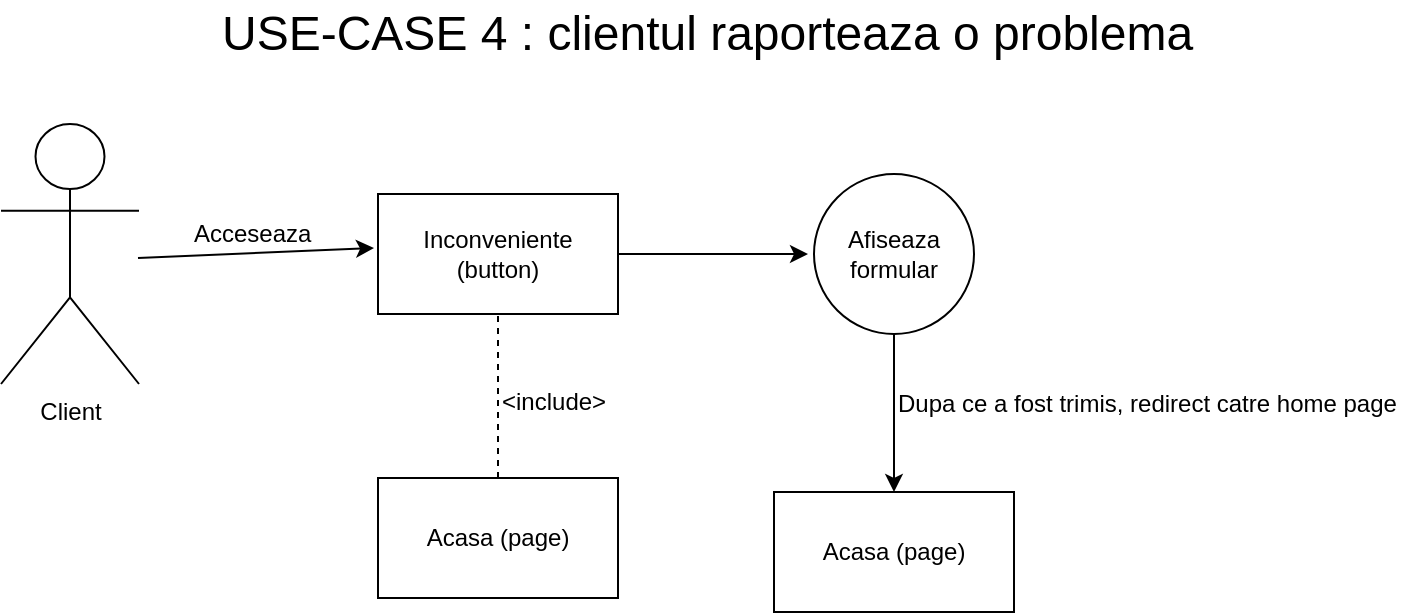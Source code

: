 <mxfile version="10.6.3" type="device"><diagram id="2VJwKG3-3f-Dyx2x9g7b" name="Page-1"><mxGraphModel dx="1394" dy="793" grid="0" gridSize="10" guides="1" tooltips="1" connect="1" arrows="1" fold="1" page="1" pageScale="1" pageWidth="827" pageHeight="1169" math="0" shadow="0"><root><mxCell id="0"/><mxCell id="1" parent="0"/><mxCell id="Hp1Hhqjp1fCT-O7SsljB-1" value="Client" style="shape=umlActor;verticalLabelPosition=bottom;labelBackgroundColor=#ffffff;verticalAlign=top;html=1;outlineConnect=0;" vertex="1" parent="1"><mxGeometry x="42.5" y="119" width="69" height="130" as="geometry"/></mxCell><mxCell id="Hp1Hhqjp1fCT-O7SsljB-2" value="" style="endArrow=classic;html=1;" edge="1" parent="1"><mxGeometry width="50" height="50" relative="1" as="geometry"><mxPoint x="111" y="186" as="sourcePoint"/><mxPoint x="229" y="181" as="targetPoint"/></mxGeometry></mxCell><mxCell id="Hp1Hhqjp1fCT-O7SsljB-3" value="Inconveniente (button)" style="rounded=0;whiteSpace=wrap;html=1;" vertex="1" parent="1"><mxGeometry x="231" y="154" width="120" height="60" as="geometry"/></mxCell><mxCell id="Hp1Hhqjp1fCT-O7SsljB-4" value="Acceseaza" style="text;html=1;resizable=0;points=[];autosize=1;align=left;verticalAlign=top;spacingTop=-4;" vertex="1" parent="1"><mxGeometry x="137" y="164" width="69" height="14" as="geometry"/></mxCell><mxCell id="Hp1Hhqjp1fCT-O7SsljB-5" value="Acasa (page)" style="rounded=0;whiteSpace=wrap;html=1;" vertex="1" parent="1"><mxGeometry x="231" y="296" width="120" height="60" as="geometry"/></mxCell><mxCell id="Hp1Hhqjp1fCT-O7SsljB-6" value="" style="endArrow=none;dashed=1;html=1;entryX=0.5;entryY=1;entryDx=0;entryDy=0;" edge="1" parent="1" source="Hp1Hhqjp1fCT-O7SsljB-5" target="Hp1Hhqjp1fCT-O7SsljB-3"><mxGeometry width="50" height="50" relative="1" as="geometry"><mxPoint x="364" y="434" as="sourcePoint"/><mxPoint x="414" y="384" as="targetPoint"/></mxGeometry></mxCell><mxCell id="Hp1Hhqjp1fCT-O7SsljB-7" value="&amp;lt;include&amp;gt;" style="text;html=1;resizable=0;points=[];autosize=1;align=left;verticalAlign=top;spacingTop=-4;" vertex="1" parent="1"><mxGeometry x="291" y="248" width="64" height="14" as="geometry"/></mxCell><mxCell id="Hp1Hhqjp1fCT-O7SsljB-8" value="" style="endArrow=classic;html=1;exitX=1;exitY=0.5;exitDx=0;exitDy=0;" edge="1" parent="1" source="Hp1Hhqjp1fCT-O7SsljB-3"><mxGeometry width="50" height="50" relative="1" as="geometry"><mxPoint x="485" y="201" as="sourcePoint"/><mxPoint x="446" y="184" as="targetPoint"/></mxGeometry></mxCell><mxCell id="Hp1Hhqjp1fCT-O7SsljB-9" value="Afiseaza formular" style="ellipse;whiteSpace=wrap;html=1;aspect=fixed;" vertex="1" parent="1"><mxGeometry x="449" y="144" width="80" height="80" as="geometry"/></mxCell><mxCell id="Hp1Hhqjp1fCT-O7SsljB-11" value="Acasa (page)" style="rounded=0;whiteSpace=wrap;html=1;" vertex="1" parent="1"><mxGeometry x="429" y="303" width="120" height="60" as="geometry"/></mxCell><mxCell id="Hp1Hhqjp1fCT-O7SsljB-12" value="" style="endArrow=classic;html=1;exitX=0.5;exitY=1;exitDx=0;exitDy=0;entryX=0.5;entryY=0;entryDx=0;entryDy=0;" edge="1" parent="1" source="Hp1Hhqjp1fCT-O7SsljB-9" target="Hp1Hhqjp1fCT-O7SsljB-11"><mxGeometry width="50" height="50" relative="1" as="geometry"><mxPoint x="584" y="290" as="sourcePoint"/><mxPoint x="634" y="240" as="targetPoint"/></mxGeometry></mxCell><mxCell id="Hp1Hhqjp1fCT-O7SsljB-13" value="Dupa ce a fost trimis, redirect catre home page" style="text;html=1;resizable=0;points=[];autosize=1;align=left;verticalAlign=top;spacingTop=-4;" vertex="1" parent="1"><mxGeometry x="489" y="249" width="266" height="14" as="geometry"/></mxCell><mxCell id="Hp1Hhqjp1fCT-O7SsljB-14" value="&lt;font style=&quot;font-size: 24px&quot;&gt;USE-CASE 4 : clientul raporteaza o problema&lt;/font&gt;" style="text;html=1;resizable=0;points=[];autosize=1;align=left;verticalAlign=top;spacingTop=-4;" vertex="1" parent="1"><mxGeometry x="151" y="57" width="496" height="19" as="geometry"/></mxCell></root></mxGraphModel></diagram></mxfile>